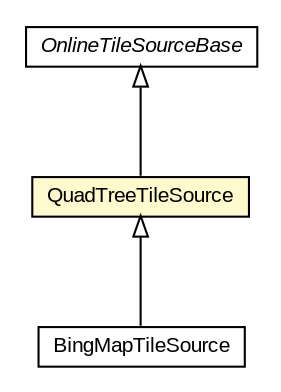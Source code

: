 #!/usr/local/bin/dot
#
# Class diagram 
# Generated by UMLGraph version R5_6-24-gf6e263 (http://www.umlgraph.org/)
#

digraph G {
	edge [fontname="arial",fontsize=10,labelfontname="arial",labelfontsize=10];
	node [fontname="arial",fontsize=10,shape=plaintext];
	nodesep=0.25;
	ranksep=0.5;
	// org.osmdroid.tileprovider.tilesource.bing.BingMapTileSource
	c111896 [label=<<table title="org.osmdroid.tileprovider.tilesource.bing.BingMapTileSource" border="0" cellborder="1" cellspacing="0" cellpadding="2" port="p" href="./bing/BingMapTileSource.html">
		<tr><td><table border="0" cellspacing="0" cellpadding="1">
<tr><td align="center" balign="center"> BingMapTileSource </td></tr>
		</table></td></tr>
		</table>>, URL="./bing/BingMapTileSource.html", fontname="arial", fontcolor="black", fontsize=10.0];
	// org.osmdroid.tileprovider.tilesource.OnlineTileSourceBase
	c111908 [label=<<table title="org.osmdroid.tileprovider.tilesource.OnlineTileSourceBase" border="0" cellborder="1" cellspacing="0" cellpadding="2" port="p" href="./OnlineTileSourceBase.html">
		<tr><td><table border="0" cellspacing="0" cellpadding="1">
<tr><td align="center" balign="center"><font face="arial italic"> OnlineTileSourceBase </font></td></tr>
		</table></td></tr>
		</table>>, URL="./OnlineTileSourceBase.html", fontname="arial", fontcolor="black", fontsize=10.0];
	// org.osmdroid.tileprovider.tilesource.QuadTreeTileSource
	c111909 [label=<<table title="org.osmdroid.tileprovider.tilesource.QuadTreeTileSource" border="0" cellborder="1" cellspacing="0" cellpadding="2" port="p" bgcolor="lemonChiffon" href="./QuadTreeTileSource.html">
		<tr><td><table border="0" cellspacing="0" cellpadding="1">
<tr><td align="center" balign="center"> QuadTreeTileSource </td></tr>
		</table></td></tr>
		</table>>, URL="./QuadTreeTileSource.html", fontname="arial", fontcolor="black", fontsize=10.0];
	//org.osmdroid.tileprovider.tilesource.bing.BingMapTileSource extends org.osmdroid.tileprovider.tilesource.QuadTreeTileSource
	c111909:p -> c111896:p [dir=back,arrowtail=empty];
	//org.osmdroid.tileprovider.tilesource.QuadTreeTileSource extends org.osmdroid.tileprovider.tilesource.OnlineTileSourceBase
	c111908:p -> c111909:p [dir=back,arrowtail=empty];
}

